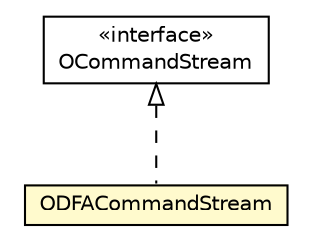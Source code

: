 #!/usr/local/bin/dot
#
# Class diagram 
# Generated by UMLGraph version R5_6-24-gf6e263 (http://www.umlgraph.org/)
#

digraph G {
	edge [fontname="Helvetica",fontsize=10,labelfontname="Helvetica",labelfontsize=10];
	node [fontname="Helvetica",fontsize=10,shape=plaintext];
	nodesep=0.25;
	ranksep=0.5;
	// com.orientechnologies.common.console.ODFACommandStream
	c1304816 [label=<<table title="com.orientechnologies.common.console.ODFACommandStream" border="0" cellborder="1" cellspacing="0" cellpadding="2" port="p" bgcolor="lemonChiffon" href="./ODFACommandStream.html">
		<tr><td><table border="0" cellspacing="0" cellpadding="1">
<tr><td align="center" balign="center"> ODFACommandStream </td></tr>
		</table></td></tr>
		</table>>, URL="./ODFACommandStream.html", fontname="Helvetica", fontcolor="black", fontsize=10.0];
	// com.orientechnologies.common.console.OCommandStream
	c1304818 [label=<<table title="com.orientechnologies.common.console.OCommandStream" border="0" cellborder="1" cellspacing="0" cellpadding="2" port="p" href="./OCommandStream.html">
		<tr><td><table border="0" cellspacing="0" cellpadding="1">
<tr><td align="center" balign="center"> &#171;interface&#187; </td></tr>
<tr><td align="center" balign="center"> OCommandStream </td></tr>
		</table></td></tr>
		</table>>, URL="./OCommandStream.html", fontname="Helvetica", fontcolor="black", fontsize=10.0];
	//com.orientechnologies.common.console.ODFACommandStream implements com.orientechnologies.common.console.OCommandStream
	c1304818:p -> c1304816:p [dir=back,arrowtail=empty,style=dashed];
}

